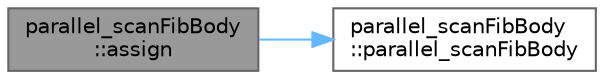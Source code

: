 digraph "parallel_scanFibBody::assign"
{
 // LATEX_PDF_SIZE
  bgcolor="transparent";
  edge [fontname=Helvetica,fontsize=10,labelfontname=Helvetica,labelfontsize=10];
  node [fontname=Helvetica,fontsize=10,shape=box,height=0.2,width=0.4];
  rankdir="LR";
  Node1 [id="Node000001",label="parallel_scanFibBody\l::assign",height=0.2,width=0.4,color="gray40", fillcolor="grey60", style="filled", fontcolor="black",tooltip="Method for assigning final result back to original body."];
  Node1 -> Node2 [id="edge1_Node000001_Node000002",color="steelblue1",style="solid",tooltip=" "];
  Node2 [id="Node000002",label="parallel_scanFibBody\l::parallel_scanFibBody",height=0.2,width=0.4,color="grey40", fillcolor="white", style="filled",URL="$structparallel__scan_fib_body.html#a7c8666e655bf2d3087696b9ee66547df",tooltip="Constructor sets product to identity matrix"];
}
